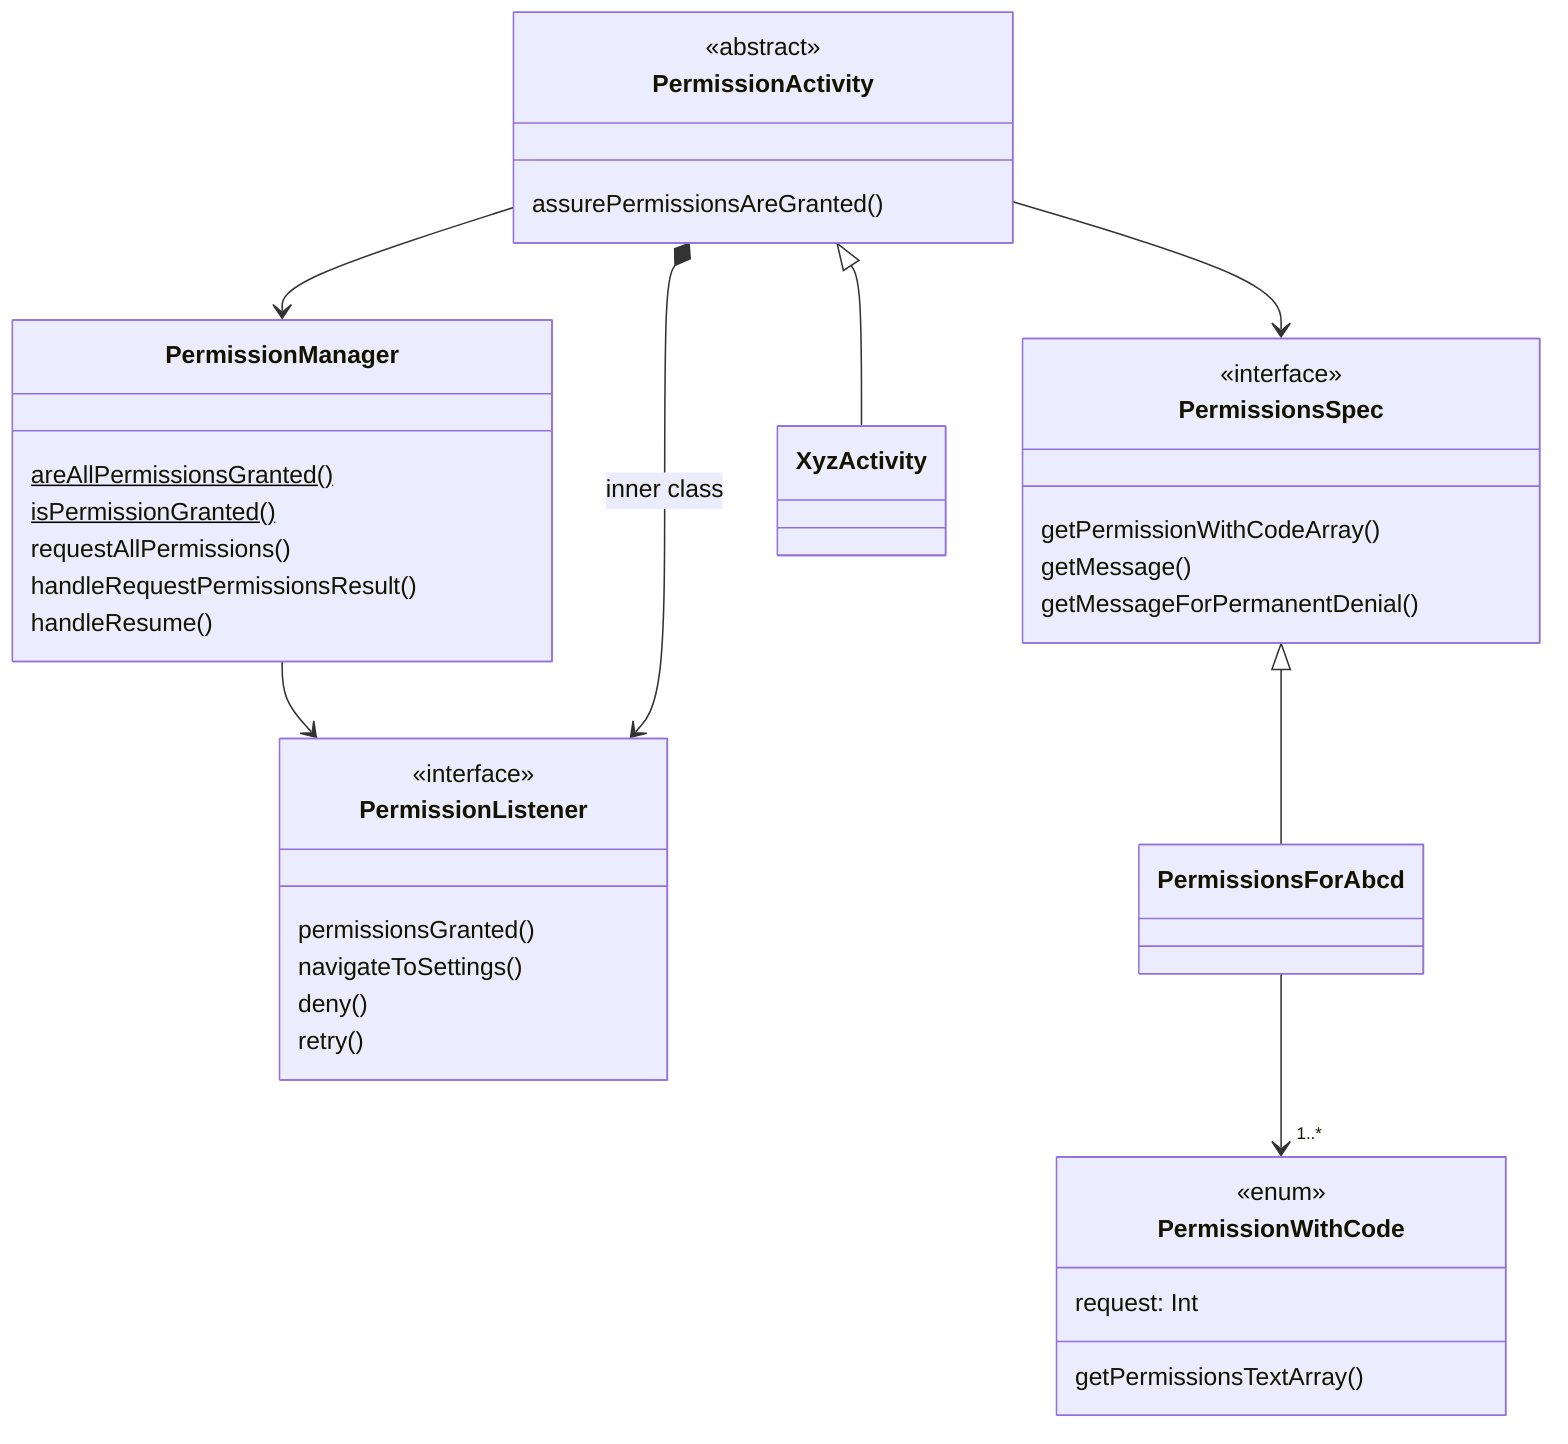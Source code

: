 classDiagram
    class PermissionsSpec{
        <<interface>>
        getPermissionWithCodeArray()
        getMessage()
        getMessageForPermanentDenial()
    }
    class PermissionActivity{
        <<abstract>>
        assurePermissionsAreGranted()
    }
    class PermissionWithCode{
        <<enum>>
        request: Int
        getPermissionsTextArray()
    }
    class PermissionListener{
        <<interface>>
        permissionsGranted()
        navigateToSettings()
        deny()
        retry()
    }
    class PermissionManager{
        areAllPermissionsGranted()$
        isPermissionGranted()$
        requestAllPermissions()
        handleRequestPermissionsResult()
        handleResume()
    }
    PermissionActivity <|-- XyzActivity
    PermissionActivity --> PermissionManager
    PermissionActivity --> PermissionsSpec
    PermissionsSpec <|-- PermissionsForAbcd
    PermissionsForAbcd --> "1..*" PermissionWithCode
    PermissionManager --> PermissionListener
    PermissionActivity *--> PermissionListener : inner class